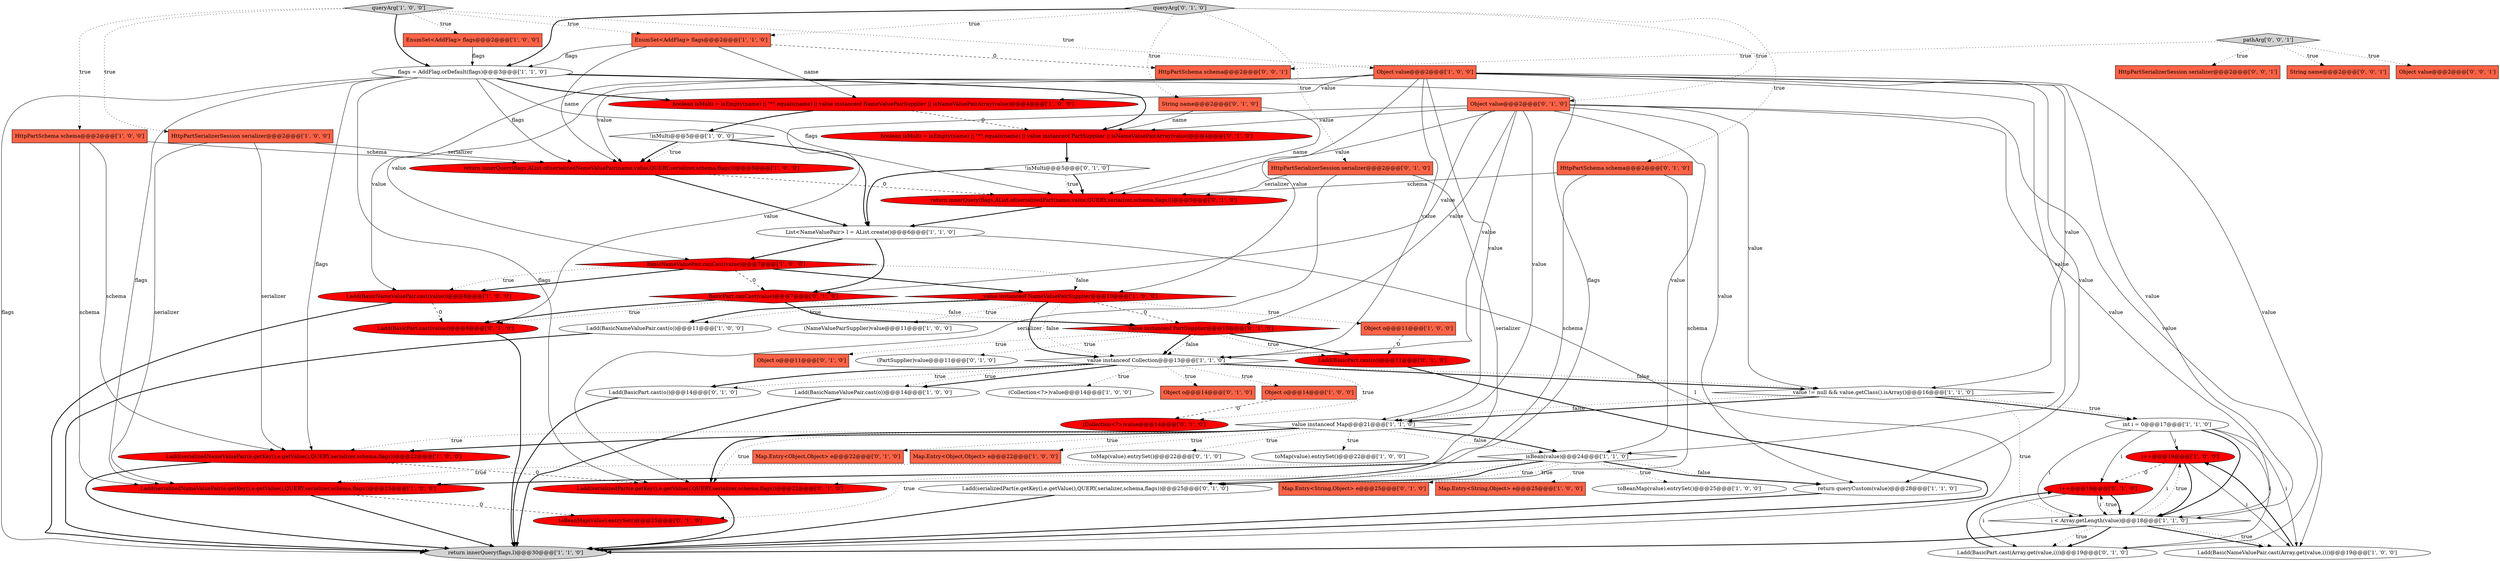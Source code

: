 digraph {
57 [style = filled, label = "boolean isMulti = isEmpty(name) || \"*\".equals(name) || value instanceof PartSupplier || isNameValuePairArray(value)@@@4@@@['0', '1', '0']", fillcolor = red, shape = ellipse image = "AAA1AAABBB2BBB"];
24 [style = filled, label = "i++@@@19@@@['1', '0', '0']", fillcolor = red, shape = ellipse image = "AAA1AAABBB1BBB"];
26 [style = filled, label = "flags = AddFlag.orDefault(flags)@@@3@@@['1', '1', '0']", fillcolor = white, shape = ellipse image = "AAA0AAABBB1BBB"];
28 [style = filled, label = "l.add(BasicNameValuePair.cast(value))@@@8@@@['1', '0', '0']", fillcolor = red, shape = ellipse image = "AAA1AAABBB1BBB"];
60 [style = filled, label = "(Collection<?>)value@@@14@@@['0', '1', '0']", fillcolor = red, shape = ellipse image = "AAA1AAABBB2BBB"];
51 [style = filled, label = "l.add(BasicPart.cast(value))@@@8@@@['0', '1', '0']", fillcolor = red, shape = ellipse image = "AAA1AAABBB2BBB"];
10 [style = filled, label = "value instanceof Map@@@21@@@['1', '1', '0']", fillcolor = white, shape = diamond image = "AAA0AAABBB1BBB"];
44 [style = filled, label = "Map.Entry<Object,Object> e@@@22@@@['0', '1', '0']", fillcolor = tomato, shape = box image = "AAA0AAABBB2BBB"];
1 [style = filled, label = "boolean isMulti = isEmpty(name) || \"*\".equals(name) || value instanceof NameValuePairSupplier || isNameValuePairArray(value)@@@4@@@['1', '0', '0']", fillcolor = red, shape = ellipse image = "AAA1AAABBB1BBB"];
38 [style = filled, label = "l.add(BasicPart.cast(Array.get(value,i)))@@@19@@@['0', '1', '0']", fillcolor = white, shape = ellipse image = "AAA0AAABBB2BBB"];
58 [style = filled, label = "toBeanMap(value).entrySet()@@@25@@@['0', '1', '0']", fillcolor = red, shape = ellipse image = "AAA1AAABBB2BBB"];
40 [style = filled, label = "String name@@@2@@@['0', '1', '0']", fillcolor = tomato, shape = box image = "AAA0AAABBB2BBB"];
27 [style = filled, label = "return innerQuery(flags,AList.of(serializedNameValuePair(name,value,QUERY,serializer,schema,flags)))@@@5@@@['1', '0', '0']", fillcolor = red, shape = ellipse image = "AAA1AAABBB1BBB"];
15 [style = filled, label = "BasicNameValuePair.canCast(value)@@@7@@@['1', '0', '0']", fillcolor = red, shape = diamond image = "AAA1AAABBB1BBB"];
55 [style = filled, label = "l.add(serializedPart(e.getKey(),e.getValue(),QUERY,serializer,schema,flags))@@@22@@@['0', '1', '0']", fillcolor = red, shape = ellipse image = "AAA1AAABBB2BBB"];
21 [style = filled, label = "!isMulti@@@5@@@['1', '0', '0']", fillcolor = white, shape = diamond image = "AAA0AAABBB1BBB"];
19 [style = filled, label = "value != null && value.getClass().isArray()@@@16@@@['1', '1', '0']", fillcolor = white, shape = diamond image = "AAA0AAABBB1BBB"];
23 [style = filled, label = "return queryCustom(value)@@@28@@@['1', '1', '0']", fillcolor = white, shape = ellipse image = "AAA0AAABBB1BBB"];
6 [style = filled, label = "l.add(BasicNameValuePair.cast(o))@@@11@@@['1', '0', '0']", fillcolor = white, shape = ellipse image = "AAA0AAABBB1BBB"];
31 [style = filled, label = "l.add(serializedNameValuePair(e.getKey(),e.getValue(),QUERY,serializer,schema,flags))@@@22@@@['1', '0', '0']", fillcolor = red, shape = ellipse image = "AAA1AAABBB1BBB"];
32 [style = filled, label = "Object value@@@2@@@['1', '0', '0']", fillcolor = tomato, shape = box image = "AAA0AAABBB1BBB"];
34 [style = filled, label = "EnumSet<AddFlag> flags@@@2@@@['1', '1', '0']", fillcolor = tomato, shape = box image = "AAA0AAABBB1BBB"];
42 [style = filled, label = "BasicPart.canCast(value)@@@7@@@['0', '1', '0']", fillcolor = red, shape = diamond image = "AAA1AAABBB2BBB"];
50 [style = filled, label = "Object o@@@11@@@['0', '1', '0']", fillcolor = tomato, shape = box image = "AAA0AAABBB2BBB"];
62 [style = filled, label = "pathArg['0', '0', '1']", fillcolor = lightgray, shape = diamond image = "AAA0AAABBB3BBB"];
18 [style = filled, label = "value instanceof Collection@@@13@@@['1', '1', '0']", fillcolor = white, shape = diamond image = "AAA0AAABBB1BBB"];
61 [style = filled, label = "Object value@@@2@@@['0', '0', '1']", fillcolor = tomato, shape = box image = "AAA0AAABBB3BBB"];
16 [style = filled, label = "int i = 0@@@17@@@['1', '1', '0']", fillcolor = white, shape = ellipse image = "AAA0AAABBB1BBB"];
52 [style = filled, label = "i++@@@19@@@['0', '1', '0']", fillcolor = red, shape = ellipse image = "AAA1AAABBB2BBB"];
17 [style = filled, label = "List<NameValuePair> l = AList.create()@@@6@@@['1', '1', '0']", fillcolor = white, shape = ellipse image = "AAA0AAABBB1BBB"];
13 [style = filled, label = "Map.Entry<Object,Object> e@@@22@@@['1', '0', '0']", fillcolor = tomato, shape = box image = "AAA0AAABBB1BBB"];
2 [style = filled, label = "l.add(BasicNameValuePair.cast(Array.get(value,i)))@@@19@@@['1', '0', '0']", fillcolor = white, shape = ellipse image = "AAA0AAABBB1BBB"];
46 [style = filled, label = "(PartSupplier)value@@@11@@@['0', '1', '0']", fillcolor = white, shape = ellipse image = "AAA0AAABBB2BBB"];
59 [style = filled, label = "queryArg['0', '1', '0']", fillcolor = lightgray, shape = diamond image = "AAA0AAABBB2BBB"];
22 [style = filled, label = "Object o@@@14@@@['1', '0', '0']", fillcolor = tomato, shape = box image = "AAA1AAABBB1BBB"];
45 [style = filled, label = "Map.Entry<String,Object> e@@@25@@@['0', '1', '0']", fillcolor = tomato, shape = box image = "AAA0AAABBB2BBB"];
53 [style = filled, label = "HttpPartSchema schema@@@2@@@['0', '1', '0']", fillcolor = tomato, shape = box image = "AAA0AAABBB2BBB"];
63 [style = filled, label = "HttpPartSerializerSession serializer@@@2@@@['0', '0', '1']", fillcolor = tomato, shape = box image = "AAA0AAABBB3BBB"];
47 [style = filled, label = "Object value@@@2@@@['0', '1', '0']", fillcolor = tomato, shape = box image = "AAA0AAABBB2BBB"];
39 [style = filled, label = "value instanceof PartSupplier@@@10@@@['0', '1', '0']", fillcolor = red, shape = diamond image = "AAA1AAABBB2BBB"];
54 [style = filled, label = "l.add(BasicPart.cast(o))@@@11@@@['0', '1', '0']", fillcolor = red, shape = ellipse image = "AAA1AAABBB2BBB"];
3 [style = filled, label = "HttpPartSchema schema@@@2@@@['1', '0', '0']", fillcolor = tomato, shape = box image = "AAA0AAABBB1BBB"];
12 [style = filled, label = "l.add(BasicNameValuePair.cast(o))@@@14@@@['1', '0', '0']", fillcolor = white, shape = ellipse image = "AAA0AAABBB1BBB"];
43 [style = filled, label = "return innerQuery(flags,AList.of(serializedPart(name,value,QUERY,serializer,schema,flags)))@@@5@@@['0', '1', '0']", fillcolor = red, shape = ellipse image = "AAA1AAABBB2BBB"];
0 [style = filled, label = "return innerQuery(flags,l)@@@30@@@['1', '1', '0']", fillcolor = lightgray, shape = ellipse image = "AAA0AAABBB1BBB"];
48 [style = filled, label = "toMap(value).entrySet()@@@22@@@['0', '1', '0']", fillcolor = white, shape = ellipse image = "AAA0AAABBB2BBB"];
41 [style = filled, label = "!isMulti@@@5@@@['0', '1', '0']", fillcolor = white, shape = diamond image = "AAA0AAABBB2BBB"];
20 [style = filled, label = "queryArg['1', '0', '0']", fillcolor = lightgray, shape = diamond image = "AAA0AAABBB1BBB"];
14 [style = filled, label = "toMap(value).entrySet()@@@22@@@['1', '0', '0']", fillcolor = white, shape = ellipse image = "AAA0AAABBB1BBB"];
11 [style = filled, label = "EnumSet<AddFlag> flags@@@2@@@['1', '0', '0']", fillcolor = tomato, shape = box image = "AAA0AAABBB1BBB"];
36 [style = filled, label = "l.add(serializedPart(e.getKey(),e.getValue(),QUERY,serializer,schema,flags))@@@25@@@['0', '1', '0']", fillcolor = white, shape = ellipse image = "AAA0AAABBB2BBB"];
37 [style = filled, label = "HttpPartSerializerSession serializer@@@2@@@['0', '1', '0']", fillcolor = tomato, shape = box image = "AAA0AAABBB2BBB"];
4 [style = filled, label = "i < Array.getLength(value)@@@18@@@['1', '1', '0']", fillcolor = white, shape = diamond image = "AAA0AAABBB1BBB"];
9 [style = filled, label = "(Collection<?>)value@@@14@@@['1', '0', '0']", fillcolor = white, shape = ellipse image = "AAA0AAABBB1BBB"];
35 [style = filled, label = "isBean(value)@@@24@@@['1', '1', '0']", fillcolor = white, shape = diamond image = "AAA0AAABBB1BBB"];
33 [style = filled, label = "Object o@@@11@@@['1', '0', '0']", fillcolor = tomato, shape = box image = "AAA1AAABBB1BBB"];
65 [style = filled, label = "HttpPartSchema schema@@@2@@@['0', '0', '1']", fillcolor = tomato, shape = box image = "AAA0AAABBB3BBB"];
7 [style = filled, label = "Map.Entry<String,Object> e@@@25@@@['1', '0', '0']", fillcolor = tomato, shape = box image = "AAA0AAABBB1BBB"];
56 [style = filled, label = "Object o@@@14@@@['0', '1', '0']", fillcolor = tomato, shape = box image = "AAA0AAABBB2BBB"];
49 [style = filled, label = "l.add(BasicPart.cast(o))@@@14@@@['0', '1', '0']", fillcolor = white, shape = ellipse image = "AAA0AAABBB2BBB"];
30 [style = filled, label = "(NameValuePairSupplier)value@@@11@@@['1', '0', '0']", fillcolor = white, shape = ellipse image = "AAA0AAABBB1BBB"];
64 [style = filled, label = "String name@@@2@@@['0', '0', '1']", fillcolor = tomato, shape = box image = "AAA0AAABBB3BBB"];
8 [style = filled, label = "HttpPartSerializerSession serializer@@@2@@@['1', '0', '0']", fillcolor = tomato, shape = box image = "AAA0AAABBB1BBB"];
5 [style = filled, label = "value instanceof NameValuePairSupplier@@@10@@@['1', '0', '0']", fillcolor = red, shape = diamond image = "AAA1AAABBB1BBB"];
29 [style = filled, label = "l.add(serializedNameValuePair(e.getKey(),e.getValue(),QUERY,serializer,schema,flags))@@@25@@@['1', '0', '0']", fillcolor = red, shape = ellipse image = "AAA1AAABBB1BBB"];
25 [style = filled, label = "toBeanMap(value).entrySet()@@@25@@@['1', '0', '0']", fillcolor = white, shape = ellipse image = "AAA0AAABBB1BBB"];
10->44 [style = dotted, label="true"];
47->35 [style = solid, label="value"];
4->38 [style = dotted, label="true"];
20->11 [style = dotted, label="true"];
38->52 [style = bold, label=""];
20->26 [style = bold, label=""];
47->43 [style = solid, label="value"];
47->51 [style = solid, label="value"];
10->31 [style = dotted, label="true"];
29->0 [style = bold, label=""];
22->60 [style = dashed, label="0"];
16->52 [style = solid, label="i"];
10->35 [style = bold, label=""];
21->27 [style = dotted, label="true"];
8->29 [style = solid, label="serializer"];
42->51 [style = dotted, label="true"];
39->54 [style = bold, label=""];
26->31 [style = solid, label="flags"];
49->0 [style = bold, label=""];
57->41 [style = bold, label=""];
39->18 [style = bold, label=""];
28->0 [style = bold, label=""];
35->23 [style = bold, label=""];
34->1 [style = solid, label="name"];
18->49 [style = bold, label=""];
31->55 [style = dashed, label="0"];
36->0 [style = bold, label=""];
26->36 [style = solid, label="flags"];
40->43 [style = solid, label="name"];
62->64 [style = dotted, label="true"];
1->21 [style = bold, label=""];
32->19 [style = solid, label="value"];
1->57 [style = dashed, label="0"];
24->52 [style = dashed, label="0"];
26->57 [style = bold, label=""];
47->57 [style = solid, label="value"];
27->17 [style = bold, label=""];
24->4 [style = solid, label="i"];
41->43 [style = dotted, label="true"];
39->46 [style = dotted, label="true"];
18->56 [style = dotted, label="true"];
4->24 [style = dotted, label="true"];
16->4 [style = solid, label="i"];
2->24 [style = bold, label=""];
34->26 [style = solid, label="flags"];
32->18 [style = solid, label="value"];
20->34 [style = dotted, label="true"];
59->26 [style = bold, label=""];
40->57 [style = solid, label="name"];
47->23 [style = solid, label="value"];
33->54 [style = dashed, label="0"];
53->36 [style = solid, label="schema"];
47->18 [style = solid, label="value"];
4->38 [style = bold, label=""];
10->31 [style = bold, label=""];
29->58 [style = dashed, label="0"];
16->2 [style = solid, label="i"];
37->36 [style = solid, label="serializer"];
26->1 [style = bold, label=""];
18->19 [style = bold, label=""];
18->12 [style = bold, label=""];
5->6 [style = dotted, label="true"];
32->15 [style = solid, label="value"];
10->55 [style = dotted, label="true"];
62->61 [style = dotted, label="true"];
51->0 [style = bold, label=""];
5->39 [style = dashed, label="0"];
5->33 [style = dotted, label="true"];
4->2 [style = bold, label=""];
47->42 [style = solid, label="value"];
17->42 [style = bold, label=""];
11->26 [style = solid, label="flags"];
32->28 [style = solid, label="value"];
4->52 [style = dotted, label="true"];
4->0 [style = bold, label=""];
32->35 [style = solid, label="value"];
17->0 [style = solid, label="l"];
37->43 [style = solid, label="serializer"];
3->29 [style = solid, label="schema"];
39->18 [style = dotted, label="false"];
37->55 [style = solid, label="serializer"];
5->6 [style = bold, label=""];
19->4 [style = dotted, label="true"];
32->23 [style = solid, label="value"];
59->34 [style = dotted, label="true"];
17->15 [style = bold, label=""];
18->19 [style = dotted, label="false"];
20->3 [style = dotted, label="true"];
5->30 [style = dotted, label="true"];
3->31 [style = solid, label="schema"];
32->2 [style = solid, label="value"];
41->43 [style = bold, label=""];
4->2 [style = dotted, label="true"];
18->60 [style = dotted, label="true"];
35->25 [style = dotted, label="true"];
35->29 [style = dotted, label="true"];
27->43 [style = dashed, label="0"];
32->10 [style = solid, label="value"];
59->40 [style = dotted, label="true"];
47->39 [style = solid, label="value"];
35->29 [style = bold, label=""];
47->19 [style = solid, label="value"];
8->31 [style = solid, label="serializer"];
53->43 [style = solid, label="schema"];
21->27 [style = bold, label=""];
35->7 [style = dotted, label="true"];
39->50 [style = dotted, label="true"];
62->63 [style = dotted, label="true"];
31->0 [style = bold, label=""];
42->39 [style = bold, label=""];
26->27 [style = solid, label="flags"];
52->4 [style = bold, label=""];
19->10 [style = bold, label=""];
15->5 [style = dotted, label="false"];
5->18 [style = bold, label=""];
47->38 [style = solid, label="value"];
18->49 [style = dotted, label="true"];
23->0 [style = bold, label=""];
62->65 [style = dotted, label="true"];
54->0 [style = bold, label=""];
28->51 [style = dashed, label="0"];
42->51 [style = bold, label=""];
59->37 [style = dotted, label="true"];
35->58 [style = dotted, label="true"];
16->38 [style = solid, label="i"];
19->16 [style = bold, label=""];
15->28 [style = dotted, label="true"];
43->17 [style = bold, label=""];
10->13 [style = dotted, label="true"];
15->28 [style = bold, label=""];
59->53 [style = dotted, label="true"];
18->9 [style = dotted, label="true"];
32->5 [style = solid, label="value"];
53->55 [style = solid, label="schema"];
47->10 [style = solid, label="value"];
16->4 [style = bold, label=""];
26->0 [style = solid, label="flags"];
10->35 [style = dotted, label="false"];
35->45 [style = dotted, label="true"];
39->54 [style = dotted, label="true"];
8->27 [style = solid, label="serializer"];
3->27 [style = solid, label="schema"];
18->22 [style = dotted, label="true"];
52->38 [style = solid, label="i"];
26->55 [style = solid, label="flags"];
5->18 [style = dotted, label="false"];
24->2 [style = solid, label="i"];
20->8 [style = dotted, label="true"];
35->36 [style = dotted, label="true"];
6->0 [style = bold, label=""];
55->0 [style = bold, label=""];
34->27 [style = solid, label="name"];
10->55 [style = bold, label=""];
12->0 [style = bold, label=""];
52->4 [style = solid, label="i"];
15->5 [style = bold, label=""];
32->4 [style = solid, label="value"];
15->42 [style = dashed, label="0"];
10->14 [style = dotted, label="true"];
35->23 [style = dotted, label="false"];
41->17 [style = bold, label=""];
24->4 [style = bold, label=""];
18->12 [style = dotted, label="true"];
32->1 [style = solid, label="value"];
19->16 [style = dotted, label="true"];
19->10 [style = dotted, label="false"];
59->47 [style = dotted, label="true"];
10->48 [style = dotted, label="true"];
16->24 [style = solid, label="i"];
35->36 [style = bold, label=""];
26->29 [style = solid, label="flags"];
42->39 [style = dotted, label="false"];
32->27 [style = solid, label="value"];
26->43 [style = solid, label="flags"];
20->32 [style = dotted, label="true"];
21->17 [style = bold, label=""];
34->65 [style = dashed, label="0"];
47->4 [style = solid, label="value"];
}
